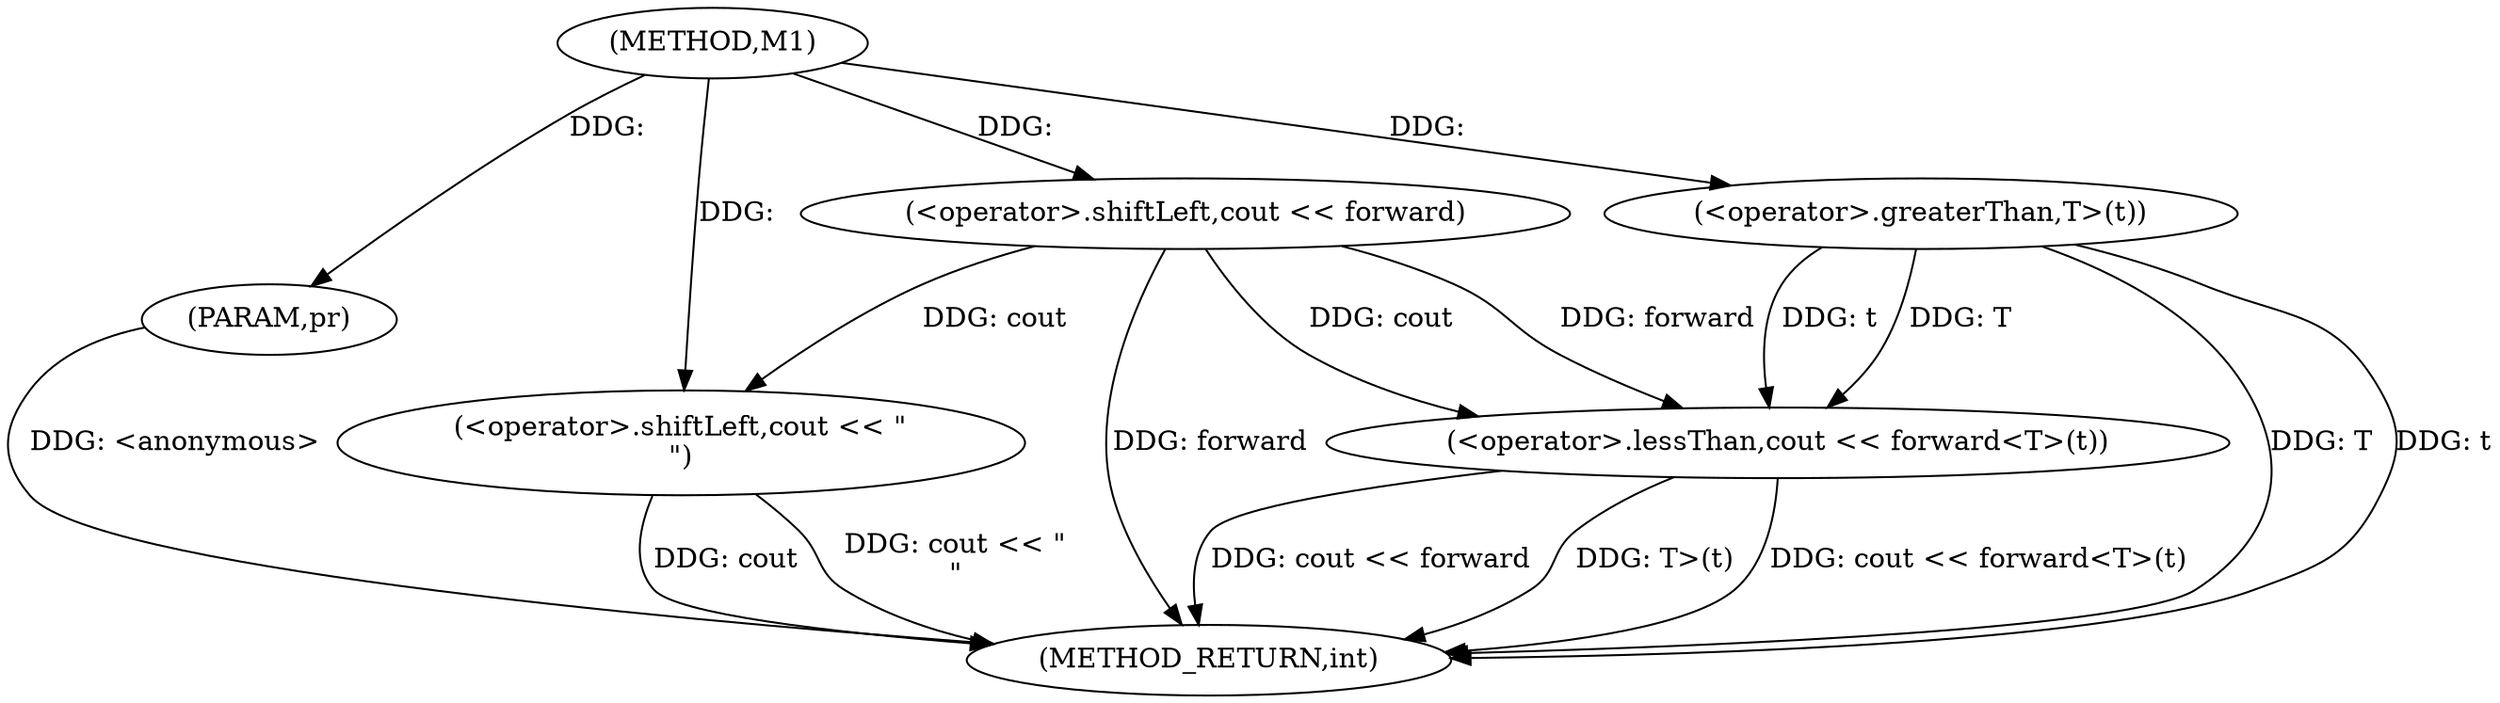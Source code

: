 digraph "M1" {  
"1000677" [label = "(METHOD,M1)" ]
"1000690" [label = "(METHOD_RETURN,int)" ]
"1000678" [label = "(PARAM,pr)" ]
"1000680" [label = "(<operator>.lessThan,cout << forward<T>(t))" ]
"1000687" [label = "(<operator>.shiftLeft,cout << \"\n\")" ]
"1000681" [label = "(<operator>.shiftLeft,cout << forward)" ]
"1000684" [label = "(<operator>.greaterThan,T>(t))" ]
  "1000678" -> "1000690"  [ label = "DDG: <anonymous>"] 
  "1000680" -> "1000690"  [ label = "DDG: cout << forward"] 
  "1000684" -> "1000690"  [ label = "DDG: T"] 
  "1000680" -> "1000690"  [ label = "DDG: T>(t)"] 
  "1000680" -> "1000690"  [ label = "DDG: cout << forward<T>(t)"] 
  "1000687" -> "1000690"  [ label = "DDG: cout"] 
  "1000687" -> "1000690"  [ label = "DDG: cout << \"\n\""] 
  "1000684" -> "1000690"  [ label = "DDG: t"] 
  "1000681" -> "1000690"  [ label = "DDG: forward"] 
  "1000677" -> "1000678"  [ label = "DDG: "] 
  "1000681" -> "1000680"  [ label = "DDG: cout"] 
  "1000681" -> "1000680"  [ label = "DDG: forward"] 
  "1000684" -> "1000680"  [ label = "DDG: t"] 
  "1000684" -> "1000680"  [ label = "DDG: T"] 
  "1000681" -> "1000687"  [ label = "DDG: cout"] 
  "1000677" -> "1000687"  [ label = "DDG: "] 
  "1000677" -> "1000681"  [ label = "DDG: "] 
  "1000677" -> "1000684"  [ label = "DDG: "] 
}
